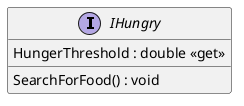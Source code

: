@startuml
interface IHungry {
    HungerThreshold : double <<get>>
    SearchForFood() : void
}
@enduml
